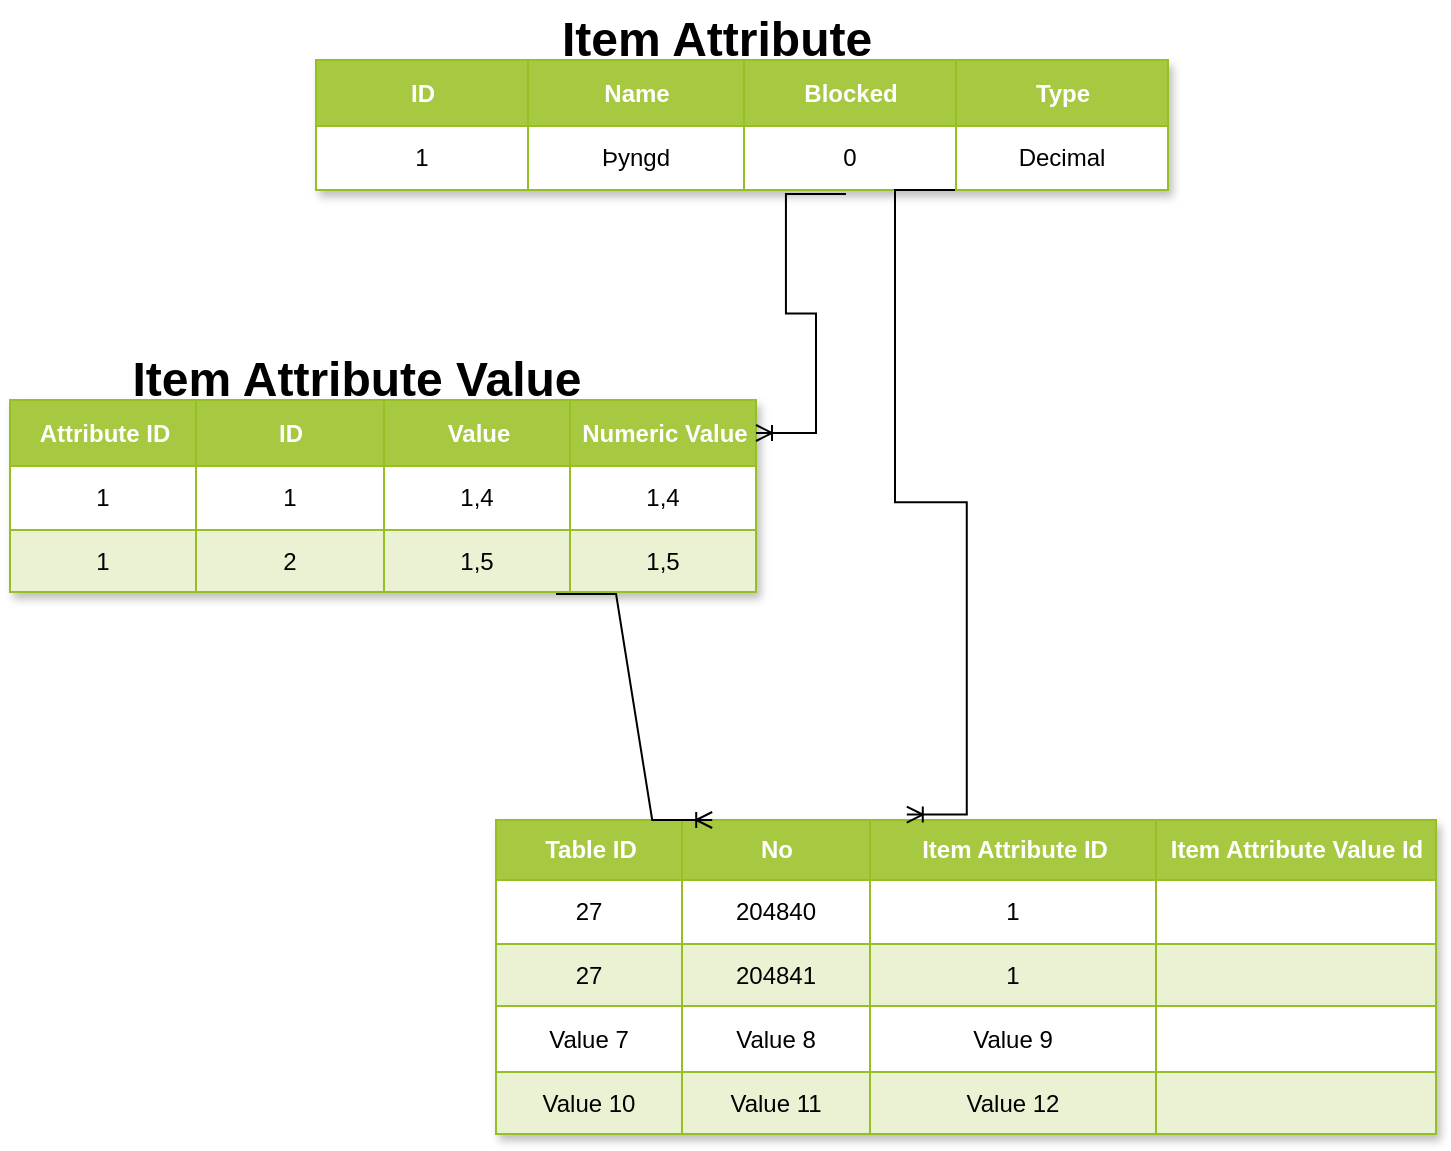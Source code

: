 <mxfile version="21.0.2" type="github"><diagram name="Page-1" id="-x34nBCayUz2G2XF2izU"><mxGraphModel dx="1434" dy="756" grid="1" gridSize="10" guides="1" tooltips="1" connect="1" arrows="1" fold="1" page="1" pageScale="1" pageWidth="850" pageHeight="1100" math="0" shadow="0"><root><mxCell id="0"/><mxCell id="1" parent="0"/><mxCell id="Tcn-RCk6qh0WuU4IWzXa-14" value="Assets" style="childLayout=tableLayout;recursiveResize=0;strokeColor=#98bf21;fillColor=#A7C942;shadow=1;" vertex="1" parent="1"><mxGeometry x="190" y="130" width="426" height="65" as="geometry"/></mxCell><mxCell id="Tcn-RCk6qh0WuU4IWzXa-15" style="shape=tableRow;horizontal=0;startSize=0;swimlaneHead=0;swimlaneBody=0;top=0;left=0;bottom=0;right=0;dropTarget=0;collapsible=0;recursiveResize=0;expand=0;fontStyle=0;strokeColor=inherit;fillColor=#ffffff;" vertex="1" parent="Tcn-RCk6qh0WuU4IWzXa-14"><mxGeometry width="426" height="33" as="geometry"/></mxCell><mxCell id="Tcn-RCk6qh0WuU4IWzXa-16" value="ID" style="connectable=0;recursiveResize=0;strokeColor=inherit;fillColor=#A7C942;align=center;fontStyle=1;fontColor=#FFFFFF;html=1;" vertex="1" parent="Tcn-RCk6qh0WuU4IWzXa-15"><mxGeometry width="106" height="33" as="geometry"><mxRectangle width="106" height="33" as="alternateBounds"/></mxGeometry></mxCell><mxCell id="Tcn-RCk6qh0WuU4IWzXa-17" value="Name" style="connectable=0;recursiveResize=0;strokeColor=inherit;fillColor=#A7C942;align=center;fontStyle=1;fontColor=#FFFFFF;html=1;" vertex="1" parent="Tcn-RCk6qh0WuU4IWzXa-15"><mxGeometry x="106" width="108" height="33" as="geometry"><mxRectangle width="108" height="33" as="alternateBounds"/></mxGeometry></mxCell><mxCell id="Tcn-RCk6qh0WuU4IWzXa-18" value="Blocked" style="connectable=0;recursiveResize=0;strokeColor=inherit;fillColor=#A7C942;align=center;fontStyle=1;fontColor=#FFFFFF;html=1;" vertex="1" parent="Tcn-RCk6qh0WuU4IWzXa-15"><mxGeometry x="214" width="106" height="33" as="geometry"><mxRectangle width="106" height="33" as="alternateBounds"/></mxGeometry></mxCell><mxCell id="Tcn-RCk6qh0WuU4IWzXa-35" value="Type" style="connectable=0;recursiveResize=0;strokeColor=inherit;fillColor=#A7C942;align=center;fontStyle=1;fontColor=#FFFFFF;html=1;" vertex="1" parent="Tcn-RCk6qh0WuU4IWzXa-15"><mxGeometry x="320" width="106" height="33" as="geometry"><mxRectangle width="106" height="33" as="alternateBounds"/></mxGeometry></mxCell><mxCell id="Tcn-RCk6qh0WuU4IWzXa-19" value="" style="shape=tableRow;horizontal=0;startSize=0;swimlaneHead=0;swimlaneBody=0;top=0;left=0;bottom=0;right=0;dropTarget=0;collapsible=0;recursiveResize=0;expand=0;fontStyle=0;strokeColor=inherit;fillColor=#ffffff;" vertex="1" parent="Tcn-RCk6qh0WuU4IWzXa-14"><mxGeometry y="33" width="426" height="32" as="geometry"/></mxCell><mxCell id="Tcn-RCk6qh0WuU4IWzXa-20" value="1" style="connectable=0;recursiveResize=0;strokeColor=inherit;fillColor=inherit;align=center;whiteSpace=wrap;html=1;" vertex="1" parent="Tcn-RCk6qh0WuU4IWzXa-19"><mxGeometry width="106" height="32" as="geometry"><mxRectangle width="106" height="32" as="alternateBounds"/></mxGeometry></mxCell><mxCell id="Tcn-RCk6qh0WuU4IWzXa-21" value="Þyngd" style="connectable=0;recursiveResize=0;strokeColor=inherit;fillColor=inherit;align=center;whiteSpace=wrap;html=1;" vertex="1" parent="Tcn-RCk6qh0WuU4IWzXa-19"><mxGeometry x="106" width="108" height="32" as="geometry"><mxRectangle width="108" height="32" as="alternateBounds"/></mxGeometry></mxCell><mxCell id="Tcn-RCk6qh0WuU4IWzXa-22" value="0" style="connectable=0;recursiveResize=0;strokeColor=inherit;fillColor=inherit;align=center;whiteSpace=wrap;html=1;" vertex="1" parent="Tcn-RCk6qh0WuU4IWzXa-19"><mxGeometry x="214" width="106" height="32" as="geometry"><mxRectangle width="106" height="32" as="alternateBounds"/></mxGeometry></mxCell><mxCell id="Tcn-RCk6qh0WuU4IWzXa-36" value="Decimal" style="connectable=0;recursiveResize=0;strokeColor=inherit;fillColor=inherit;align=center;whiteSpace=wrap;html=1;" vertex="1" parent="Tcn-RCk6qh0WuU4IWzXa-19"><mxGeometry x="320" width="106" height="32" as="geometry"><mxRectangle width="106" height="32" as="alternateBounds"/></mxGeometry></mxCell><mxCell id="Tcn-RCk6qh0WuU4IWzXa-40" value="Assets" style="childLayout=tableLayout;recursiveResize=0;strokeColor=#98bf21;fillColor=#A7C942;shadow=1;" vertex="1" parent="1"><mxGeometry x="37" y="300" width="373" height="96" as="geometry"/></mxCell><mxCell id="Tcn-RCk6qh0WuU4IWzXa-41" style="shape=tableRow;horizontal=0;startSize=0;swimlaneHead=0;swimlaneBody=0;top=0;left=0;bottom=0;right=0;dropTarget=0;collapsible=0;recursiveResize=0;expand=0;fontStyle=0;strokeColor=inherit;fillColor=#ffffff;" vertex="1" parent="Tcn-RCk6qh0WuU4IWzXa-40"><mxGeometry width="373" height="33" as="geometry"/></mxCell><mxCell id="Tcn-RCk6qh0WuU4IWzXa-42" value="Attribute ID" style="connectable=0;recursiveResize=0;strokeColor=inherit;fillColor=#A7C942;align=center;fontStyle=1;fontColor=#FFFFFF;html=1;" vertex="1" parent="Tcn-RCk6qh0WuU4IWzXa-41"><mxGeometry width="93" height="33" as="geometry"><mxRectangle width="93" height="33" as="alternateBounds"/></mxGeometry></mxCell><mxCell id="Tcn-RCk6qh0WuU4IWzXa-43" value="ID" style="connectable=0;recursiveResize=0;strokeColor=inherit;fillColor=#A7C942;align=center;fontStyle=1;fontColor=#FFFFFF;html=1;" vertex="1" parent="Tcn-RCk6qh0WuU4IWzXa-41"><mxGeometry x="93" width="94" height="33" as="geometry"><mxRectangle width="94" height="33" as="alternateBounds"/></mxGeometry></mxCell><mxCell id="Tcn-RCk6qh0WuU4IWzXa-44" value="Value" style="connectable=0;recursiveResize=0;strokeColor=inherit;fillColor=#A7C942;align=center;fontStyle=1;fontColor=#FFFFFF;html=1;" vertex="1" parent="Tcn-RCk6qh0WuU4IWzXa-41"><mxGeometry x="187" width="93" height="33" as="geometry"><mxRectangle width="93" height="33" as="alternateBounds"/></mxGeometry></mxCell><mxCell id="Tcn-RCk6qh0WuU4IWzXa-66" value="Numeric Value" style="connectable=0;recursiveResize=0;strokeColor=inherit;fillColor=#A7C942;align=center;fontStyle=1;fontColor=#FFFFFF;html=1;" vertex="1" parent="Tcn-RCk6qh0WuU4IWzXa-41"><mxGeometry x="280" width="93" height="33" as="geometry"><mxRectangle width="93" height="33" as="alternateBounds"/></mxGeometry></mxCell><mxCell id="Tcn-RCk6qh0WuU4IWzXa-45" value="" style="shape=tableRow;horizontal=0;startSize=0;swimlaneHead=0;swimlaneBody=0;top=0;left=0;bottom=0;right=0;dropTarget=0;collapsible=0;recursiveResize=0;expand=0;fontStyle=0;strokeColor=inherit;fillColor=#ffffff;" vertex="1" parent="Tcn-RCk6qh0WuU4IWzXa-40"><mxGeometry y="33" width="373" height="32" as="geometry"/></mxCell><mxCell id="Tcn-RCk6qh0WuU4IWzXa-46" value="1" style="connectable=0;recursiveResize=0;strokeColor=inherit;fillColor=inherit;align=center;whiteSpace=wrap;html=1;" vertex="1" parent="Tcn-RCk6qh0WuU4IWzXa-45"><mxGeometry width="93" height="32" as="geometry"><mxRectangle width="93" height="32" as="alternateBounds"/></mxGeometry></mxCell><mxCell id="Tcn-RCk6qh0WuU4IWzXa-47" value="1" style="connectable=0;recursiveResize=0;strokeColor=inherit;fillColor=inherit;align=center;whiteSpace=wrap;html=1;" vertex="1" parent="Tcn-RCk6qh0WuU4IWzXa-45"><mxGeometry x="93" width="94" height="32" as="geometry"><mxRectangle width="94" height="32" as="alternateBounds"/></mxGeometry></mxCell><mxCell id="Tcn-RCk6qh0WuU4IWzXa-48" value="1,4" style="connectable=0;recursiveResize=0;strokeColor=inherit;fillColor=inherit;align=center;whiteSpace=wrap;html=1;" vertex="1" parent="Tcn-RCk6qh0WuU4IWzXa-45"><mxGeometry x="187" width="93" height="32" as="geometry"><mxRectangle width="93" height="32" as="alternateBounds"/></mxGeometry></mxCell><mxCell id="Tcn-RCk6qh0WuU4IWzXa-67" value="1,4" style="connectable=0;recursiveResize=0;strokeColor=inherit;fillColor=inherit;align=center;whiteSpace=wrap;html=1;" vertex="1" parent="Tcn-RCk6qh0WuU4IWzXa-45"><mxGeometry x="280" width="93" height="32" as="geometry"><mxRectangle width="93" height="32" as="alternateBounds"/></mxGeometry></mxCell><mxCell id="Tcn-RCk6qh0WuU4IWzXa-49" value="" style="shape=tableRow;horizontal=0;startSize=0;swimlaneHead=0;swimlaneBody=0;top=0;left=0;bottom=0;right=0;dropTarget=0;collapsible=0;recursiveResize=0;expand=0;fontStyle=1;strokeColor=inherit;fillColor=#EAF2D3;" vertex="1" parent="Tcn-RCk6qh0WuU4IWzXa-40"><mxGeometry y="65" width="373" height="31" as="geometry"/></mxCell><mxCell id="Tcn-RCk6qh0WuU4IWzXa-50" value="1" style="connectable=0;recursiveResize=0;strokeColor=inherit;fillColor=inherit;whiteSpace=wrap;html=1;" vertex="1" parent="Tcn-RCk6qh0WuU4IWzXa-49"><mxGeometry width="93" height="31" as="geometry"><mxRectangle width="93" height="31" as="alternateBounds"/></mxGeometry></mxCell><mxCell id="Tcn-RCk6qh0WuU4IWzXa-51" value="2" style="connectable=0;recursiveResize=0;strokeColor=inherit;fillColor=inherit;whiteSpace=wrap;html=1;" vertex="1" parent="Tcn-RCk6qh0WuU4IWzXa-49"><mxGeometry x="93" width="94" height="31" as="geometry"><mxRectangle width="94" height="31" as="alternateBounds"/></mxGeometry></mxCell><mxCell id="Tcn-RCk6qh0WuU4IWzXa-52" value="1,5" style="connectable=0;recursiveResize=0;strokeColor=inherit;fillColor=inherit;whiteSpace=wrap;html=1;" vertex="1" parent="Tcn-RCk6qh0WuU4IWzXa-49"><mxGeometry x="187" width="93" height="31" as="geometry"><mxRectangle width="93" height="31" as="alternateBounds"/></mxGeometry></mxCell><mxCell id="Tcn-RCk6qh0WuU4IWzXa-68" value="1,5" style="connectable=0;recursiveResize=0;strokeColor=inherit;fillColor=inherit;whiteSpace=wrap;html=1;" vertex="1" parent="Tcn-RCk6qh0WuU4IWzXa-49"><mxGeometry x="280" width="93" height="31" as="geometry"><mxRectangle width="93" height="31" as="alternateBounds"/></mxGeometry></mxCell><mxCell id="Tcn-RCk6qh0WuU4IWzXa-71" value="Item Attribute" style="text;strokeColor=none;fillColor=none;html=1;fontSize=24;fontStyle=1;verticalAlign=middle;align=center;" vertex="1" parent="1"><mxGeometry x="340" y="100" width="100" height="40" as="geometry"/></mxCell><mxCell id="Tcn-RCk6qh0WuU4IWzXa-72" value="Item Attribute Value" style="text;strokeColor=none;fillColor=none;html=1;fontSize=24;fontStyle=1;verticalAlign=middle;align=center;" vertex="1" parent="1"><mxGeometry x="160" y="270" width="100" height="40" as="geometry"/></mxCell><mxCell id="Tcn-RCk6qh0WuU4IWzXa-73" value="" style="edgeStyle=entityRelationEdgeStyle;fontSize=12;html=1;endArrow=ERoneToMany;rounded=0;exitX=0.622;exitY=1.031;exitDx=0;exitDy=0;exitPerimeter=0;" edge="1" parent="1" source="Tcn-RCk6qh0WuU4IWzXa-14" target="Tcn-RCk6qh0WuU4IWzXa-41"><mxGeometry width="100" height="100" relative="1" as="geometry"><mxPoint x="370" y="440" as="sourcePoint"/><mxPoint x="470" y="340" as="targetPoint"/></mxGeometry></mxCell><mxCell id="Tcn-RCk6qh0WuU4IWzXa-74" value="Assets" style="childLayout=tableLayout;recursiveResize=0;strokeColor=#98bf21;fillColor=#A7C942;shadow=1;" vertex="1" parent="1"><mxGeometry x="280" y="510" width="470" height="157" as="geometry"/></mxCell><mxCell id="Tcn-RCk6qh0WuU4IWzXa-75" style="shape=tableRow;horizontal=0;startSize=0;swimlaneHead=0;swimlaneBody=0;top=0;left=0;bottom=0;right=0;dropTarget=0;collapsible=0;recursiveResize=0;expand=0;fontStyle=0;strokeColor=inherit;fillColor=#ffffff;" vertex="1" parent="Tcn-RCk6qh0WuU4IWzXa-74"><mxGeometry width="470" height="30" as="geometry"/></mxCell><mxCell id="Tcn-RCk6qh0WuU4IWzXa-76" value="Table ID" style="connectable=0;recursiveResize=0;strokeColor=inherit;fillColor=#A7C942;align=center;fontStyle=1;fontColor=#FFFFFF;html=1;" vertex="1" parent="Tcn-RCk6qh0WuU4IWzXa-75"><mxGeometry width="93" height="30" as="geometry"><mxRectangle width="93" height="30" as="alternateBounds"/></mxGeometry></mxCell><mxCell id="Tcn-RCk6qh0WuU4IWzXa-77" value="No" style="connectable=0;recursiveResize=0;strokeColor=inherit;fillColor=#A7C942;align=center;fontStyle=1;fontColor=#FFFFFF;html=1;" vertex="1" parent="Tcn-RCk6qh0WuU4IWzXa-75"><mxGeometry x="93" width="94" height="30" as="geometry"><mxRectangle width="94" height="30" as="alternateBounds"/></mxGeometry></mxCell><mxCell id="Tcn-RCk6qh0WuU4IWzXa-78" value="Item Attribute ID" style="connectable=0;recursiveResize=0;strokeColor=inherit;fillColor=#A7C942;align=center;fontStyle=1;fontColor=#FFFFFF;html=1;" vertex="1" parent="Tcn-RCk6qh0WuU4IWzXa-75"><mxGeometry x="187" width="143" height="30" as="geometry"><mxRectangle width="143" height="30" as="alternateBounds"/></mxGeometry></mxCell><mxCell id="Tcn-RCk6qh0WuU4IWzXa-95" value="Item Attribute Value Id" style="connectable=0;recursiveResize=0;strokeColor=inherit;fillColor=#A7C942;align=center;fontStyle=1;fontColor=#FFFFFF;html=1;" vertex="1" parent="Tcn-RCk6qh0WuU4IWzXa-75"><mxGeometry x="330" width="140" height="30" as="geometry"><mxRectangle width="140" height="30" as="alternateBounds"/></mxGeometry></mxCell><mxCell id="Tcn-RCk6qh0WuU4IWzXa-79" value="" style="shape=tableRow;horizontal=0;startSize=0;swimlaneHead=0;swimlaneBody=0;top=0;left=0;bottom=0;right=0;dropTarget=0;collapsible=0;recursiveResize=0;expand=0;fontStyle=0;strokeColor=inherit;fillColor=#ffffff;" vertex="1" parent="Tcn-RCk6qh0WuU4IWzXa-74"><mxGeometry y="30" width="470" height="32" as="geometry"/></mxCell><mxCell id="Tcn-RCk6qh0WuU4IWzXa-80" value="27" style="connectable=0;recursiveResize=0;strokeColor=inherit;fillColor=inherit;align=center;whiteSpace=wrap;html=1;" vertex="1" parent="Tcn-RCk6qh0WuU4IWzXa-79"><mxGeometry width="93" height="32" as="geometry"><mxRectangle width="93" height="32" as="alternateBounds"/></mxGeometry></mxCell><mxCell id="Tcn-RCk6qh0WuU4IWzXa-81" value="204840" style="connectable=0;recursiveResize=0;strokeColor=inherit;fillColor=inherit;align=center;whiteSpace=wrap;html=1;" vertex="1" parent="Tcn-RCk6qh0WuU4IWzXa-79"><mxGeometry x="93" width="94" height="32" as="geometry"><mxRectangle width="94" height="32" as="alternateBounds"/></mxGeometry></mxCell><mxCell id="Tcn-RCk6qh0WuU4IWzXa-82" value="1" style="connectable=0;recursiveResize=0;strokeColor=inherit;fillColor=inherit;align=center;whiteSpace=wrap;html=1;" vertex="1" parent="Tcn-RCk6qh0WuU4IWzXa-79"><mxGeometry x="187" width="143" height="32" as="geometry"><mxRectangle width="143" height="32" as="alternateBounds"/></mxGeometry></mxCell><mxCell id="Tcn-RCk6qh0WuU4IWzXa-96" style="connectable=0;recursiveResize=0;strokeColor=inherit;fillColor=inherit;align=center;whiteSpace=wrap;html=1;" vertex="1" parent="Tcn-RCk6qh0WuU4IWzXa-79"><mxGeometry x="330" width="140" height="32" as="geometry"><mxRectangle width="140" height="32" as="alternateBounds"/></mxGeometry></mxCell><mxCell id="Tcn-RCk6qh0WuU4IWzXa-83" value="" style="shape=tableRow;horizontal=0;startSize=0;swimlaneHead=0;swimlaneBody=0;top=0;left=0;bottom=0;right=0;dropTarget=0;collapsible=0;recursiveResize=0;expand=0;fontStyle=1;strokeColor=inherit;fillColor=#EAF2D3;" vertex="1" parent="Tcn-RCk6qh0WuU4IWzXa-74"><mxGeometry y="62" width="470" height="31" as="geometry"/></mxCell><mxCell id="Tcn-RCk6qh0WuU4IWzXa-84" value="27" style="connectable=0;recursiveResize=0;strokeColor=inherit;fillColor=inherit;whiteSpace=wrap;html=1;" vertex="1" parent="Tcn-RCk6qh0WuU4IWzXa-83"><mxGeometry width="93" height="31" as="geometry"><mxRectangle width="93" height="31" as="alternateBounds"/></mxGeometry></mxCell><mxCell id="Tcn-RCk6qh0WuU4IWzXa-85" value="204841" style="connectable=0;recursiveResize=0;strokeColor=inherit;fillColor=inherit;whiteSpace=wrap;html=1;" vertex="1" parent="Tcn-RCk6qh0WuU4IWzXa-83"><mxGeometry x="93" width="94" height="31" as="geometry"><mxRectangle width="94" height="31" as="alternateBounds"/></mxGeometry></mxCell><mxCell id="Tcn-RCk6qh0WuU4IWzXa-86" value="1" style="connectable=0;recursiveResize=0;strokeColor=inherit;fillColor=inherit;whiteSpace=wrap;html=1;" vertex="1" parent="Tcn-RCk6qh0WuU4IWzXa-83"><mxGeometry x="187" width="143" height="31" as="geometry"><mxRectangle width="143" height="31" as="alternateBounds"/></mxGeometry></mxCell><mxCell id="Tcn-RCk6qh0WuU4IWzXa-97" style="connectable=0;recursiveResize=0;strokeColor=inherit;fillColor=inherit;whiteSpace=wrap;html=1;" vertex="1" parent="Tcn-RCk6qh0WuU4IWzXa-83"><mxGeometry x="330" width="140" height="31" as="geometry"><mxRectangle width="140" height="31" as="alternateBounds"/></mxGeometry></mxCell><mxCell id="Tcn-RCk6qh0WuU4IWzXa-87" value="" style="shape=tableRow;horizontal=0;startSize=0;swimlaneHead=0;swimlaneBody=0;top=0;left=0;bottom=0;right=0;dropTarget=0;collapsible=0;recursiveResize=0;expand=0;fontStyle=0;strokeColor=inherit;fillColor=#ffffff;" vertex="1" parent="Tcn-RCk6qh0WuU4IWzXa-74"><mxGeometry y="93" width="470" height="33" as="geometry"/></mxCell><mxCell id="Tcn-RCk6qh0WuU4IWzXa-88" value="Value 7" style="connectable=0;recursiveResize=0;strokeColor=inherit;fillColor=inherit;fontStyle=0;align=center;whiteSpace=wrap;html=1;" vertex="1" parent="Tcn-RCk6qh0WuU4IWzXa-87"><mxGeometry width="93" height="33" as="geometry"><mxRectangle width="93" height="33" as="alternateBounds"/></mxGeometry></mxCell><mxCell id="Tcn-RCk6qh0WuU4IWzXa-89" value="Value 8" style="connectable=0;recursiveResize=0;strokeColor=inherit;fillColor=inherit;fontStyle=0;align=center;whiteSpace=wrap;html=1;" vertex="1" parent="Tcn-RCk6qh0WuU4IWzXa-87"><mxGeometry x="93" width="94" height="33" as="geometry"><mxRectangle width="94" height="33" as="alternateBounds"/></mxGeometry></mxCell><mxCell id="Tcn-RCk6qh0WuU4IWzXa-90" value="Value 9" style="connectable=0;recursiveResize=0;strokeColor=inherit;fillColor=inherit;fontStyle=0;align=center;whiteSpace=wrap;html=1;" vertex="1" parent="Tcn-RCk6qh0WuU4IWzXa-87"><mxGeometry x="187" width="143" height="33" as="geometry"><mxRectangle width="143" height="33" as="alternateBounds"/></mxGeometry></mxCell><mxCell id="Tcn-RCk6qh0WuU4IWzXa-98" style="connectable=0;recursiveResize=0;strokeColor=inherit;fillColor=inherit;fontStyle=0;align=center;whiteSpace=wrap;html=1;" vertex="1" parent="Tcn-RCk6qh0WuU4IWzXa-87"><mxGeometry x="330" width="140" height="33" as="geometry"><mxRectangle width="140" height="33" as="alternateBounds"/></mxGeometry></mxCell><mxCell id="Tcn-RCk6qh0WuU4IWzXa-91" value="" style="shape=tableRow;horizontal=0;startSize=0;swimlaneHead=0;swimlaneBody=0;top=0;left=0;bottom=0;right=0;dropTarget=0;collapsible=0;recursiveResize=0;expand=0;fontStyle=1;strokeColor=inherit;fillColor=#EAF2D3;" vertex="1" parent="Tcn-RCk6qh0WuU4IWzXa-74"><mxGeometry y="126" width="470" height="31" as="geometry"/></mxCell><mxCell id="Tcn-RCk6qh0WuU4IWzXa-92" value="Value 10" style="connectable=0;recursiveResize=0;strokeColor=inherit;fillColor=inherit;whiteSpace=wrap;html=1;" vertex="1" parent="Tcn-RCk6qh0WuU4IWzXa-91"><mxGeometry width="93" height="31" as="geometry"><mxRectangle width="93" height="31" as="alternateBounds"/></mxGeometry></mxCell><mxCell id="Tcn-RCk6qh0WuU4IWzXa-93" value="Value 11" style="connectable=0;recursiveResize=0;strokeColor=inherit;fillColor=inherit;whiteSpace=wrap;html=1;" vertex="1" parent="Tcn-RCk6qh0WuU4IWzXa-91"><mxGeometry x="93" width="94" height="31" as="geometry"><mxRectangle width="94" height="31" as="alternateBounds"/></mxGeometry></mxCell><mxCell id="Tcn-RCk6qh0WuU4IWzXa-94" value="Value 12" style="connectable=0;recursiveResize=0;strokeColor=inherit;fillColor=inherit;whiteSpace=wrap;html=1;" vertex="1" parent="Tcn-RCk6qh0WuU4IWzXa-91"><mxGeometry x="187" width="143" height="31" as="geometry"><mxRectangle width="143" height="31" as="alternateBounds"/></mxGeometry></mxCell><mxCell id="Tcn-RCk6qh0WuU4IWzXa-99" style="connectable=0;recursiveResize=0;strokeColor=inherit;fillColor=inherit;whiteSpace=wrap;html=1;" vertex="1" parent="Tcn-RCk6qh0WuU4IWzXa-91"><mxGeometry x="330" width="140" height="31" as="geometry"><mxRectangle width="140" height="31" as="alternateBounds"/></mxGeometry></mxCell><mxCell id="Tcn-RCk6qh0WuU4IWzXa-100" value="" style="edgeStyle=entityRelationEdgeStyle;fontSize=12;html=1;endArrow=ERoneToMany;rounded=0;exitX=0.732;exitY=1.032;exitDx=0;exitDy=0;exitPerimeter=0;entryX=0.23;entryY=0;entryDx=0;entryDy=0;entryPerimeter=0;" edge="1" parent="1" source="Tcn-RCk6qh0WuU4IWzXa-49" target="Tcn-RCk6qh0WuU4IWzXa-75"><mxGeometry width="100" height="100" relative="1" as="geometry"><mxPoint x="370" y="440" as="sourcePoint"/><mxPoint x="470" y="340" as="targetPoint"/></mxGeometry></mxCell><mxCell id="Tcn-RCk6qh0WuU4IWzXa-101" value="" style="edgeStyle=entityRelationEdgeStyle;fontSize=12;html=1;endArrow=ERoneToMany;rounded=0;exitX=0.75;exitY=1;exitDx=0;exitDy=0;entryX=0.437;entryY=-0.091;entryDx=0;entryDy=0;entryPerimeter=0;" edge="1" parent="1" source="Tcn-RCk6qh0WuU4IWzXa-19" target="Tcn-RCk6qh0WuU4IWzXa-75"><mxGeometry width="100" height="100" relative="1" as="geometry"><mxPoint x="370" y="440" as="sourcePoint"/><mxPoint x="470" y="340" as="targetPoint"/></mxGeometry></mxCell></root></mxGraphModel></diagram></mxfile>
